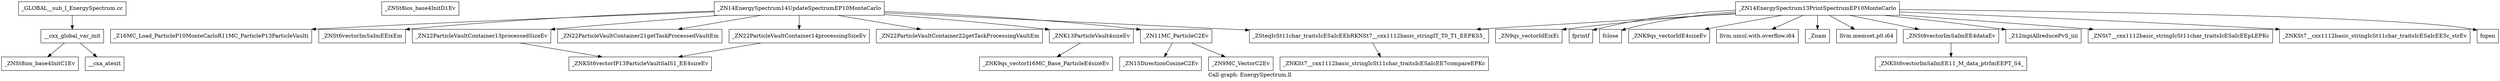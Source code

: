 digraph "Call graph: EnergySpectrum.ll" {
	label="Call graph: EnergySpectrum.ll";

	Node0x55eb66153370 [shape=record,label="{__cxx_global_var_init}"];
	Node0x55eb66153370 -> Node0x55eb66146210;
	Node0x55eb66153370 -> Node0x55eb66150c70;
	Node0x55eb66146210 [shape=record,label="{_ZNSt8ios_base4InitC1Ev}"];
	Node0x55eb66142600 [shape=record,label="{_ZNSt8ios_base4InitD1Ev}"];
	Node0x55eb66150c70 [shape=record,label="{__cxa_atexit}"];
	Node0x55eb661420e0 [shape=record,label="{_ZN14EnergySpectrum14UpdateSpectrumEP10MonteCarlo}"];
	Node0x55eb661420e0 -> Node0x55eb66140130;
	Node0x55eb661420e0 -> Node0x55eb6613fe50;
	Node0x55eb661420e0 -> Node0x55eb66140fc0;
	Node0x55eb661420e0 -> Node0x55eb66141030;
	Node0x55eb661420e0 -> Node0x55eb66140230;
	Node0x55eb661420e0 -> Node0x55eb66142580;
	Node0x55eb661420e0 -> Node0x55eb6613ece0;
	Node0x55eb661420e0 -> Node0x55eb66142b50;
	Node0x55eb661420e0 -> Node0x55eb6614d0a0;
	Node0x55eb66140230 [shape=record,label="{_ZN11MC_ParticleC2Ev}"];
	Node0x55eb66140230 -> Node0x55eb6614e520;
	Node0x55eb66140230 -> Node0x55eb6613eb60;
	Node0x55eb66140130 [shape=record,label="{_ZSteqIcSt11char_traitsIcESaIcEEbRKNSt7__cxx1112basic_stringIT_T0_T1_EEPKS5_}"];
	Node0x55eb66140130 -> Node0x55eb661644f0;
	Node0x55eb6613fe50 [shape=record,label="{_ZN22ParticleVaultContainer14processingSizeEv}"];
	Node0x55eb6613fe50 -> Node0x55eb66164250;
	Node0x55eb66140fc0 [shape=record,label="{_ZN22ParticleVaultContainer22getTaskProcessingVaultEm}"];
	Node0x55eb66141030 [shape=record,label="{_ZNK13ParticleVault4sizeEv}"];
	Node0x55eb66141030 -> Node0x55eb66150790;
	Node0x55eb66146a40 [shape=record,label="{_ZNK9qs_vectorIdE4sizeEv}"];
	Node0x55eb66146db0 [shape=record,label="{llvm.umul.with.overflow.i64}"];
	Node0x55eb66142580 [shape=record,label="{_Z16MC_Load_ParticleP10MonteCarloR11MC_ParticleP13ParticleVaulti}"];
	Node0x55eb6613ece0 [shape=record,label="{_ZNSt6vectorImSaImEEixEm}"];
	Node0x55eb66142b50 [shape=record,label="{_ZN22ParticleVaultContainer13processedSizeEv}"];
	Node0x55eb66142b50 -> Node0x55eb66164250;
	Node0x55eb6614d0a0 [shape=record,label="{_ZN22ParticleVaultContainer21getTaskProcessedVaultEm}"];
	Node0x55eb66145d80 [shape=record,label="{_ZN14EnergySpectrum13PrintSpectrumEP10MonteCarlo}"];
	Node0x55eb66145d80 -> Node0x55eb66140130;
	Node0x55eb66145d80 -> Node0x55eb66146a40;
	Node0x55eb66145d80 -> Node0x55eb66146db0;
	Node0x55eb66145d80 -> Node0x55eb661492d0;
	Node0x55eb66145d80 -> Node0x55eb6614b2e0;
	Node0x55eb66145d80 -> Node0x55eb6614bd00;
	Node0x55eb66145d80 -> Node0x55eb6614c4e0;
	Node0x55eb66145d80 -> Node0x55eb6614e600;
	Node0x55eb66145d80 -> Node0x55eb6614f680;
	Node0x55eb66145d80 -> Node0x55eb6614fd20;
	Node0x55eb66145d80 -> Node0x55eb66151000;
	Node0x55eb66145d80 -> Node0x55eb66151ff0;
	Node0x55eb66145d80 -> Node0x55eb66152c30;
	Node0x55eb661492d0 [shape=record,label="{_Znam}"];
	Node0x55eb6614b2e0 [shape=record,label="{llvm.memset.p0.i64}"];
	Node0x55eb6614c4e0 [shape=record,label="{_Z12mpiAllreducePvS_iiii}"];
	Node0x55eb6614bd00 [shape=record,label="{_ZNSt6vectorImSaImEE4dataEv}"];
	Node0x55eb6614bd00 -> Node0x55eb66153990;
	Node0x55eb6614e600 [shape=record,label="{_ZNSt7__cxx1112basic_stringIcSt11char_traitsIcESaIcEEpLEPKc}"];
	Node0x55eb6614fd20 [shape=record,label="{fopen}"];
	Node0x55eb6614f680 [shape=record,label="{_ZNKSt7__cxx1112basic_stringIcSt11char_traitsIcESaIcEE5c_strEv}"];
	Node0x55eb66151ff0 [shape=record,label="{fprintf}"];
	Node0x55eb66151000 [shape=record,label="{_ZN9qs_vectorIdEixEi}"];
	Node0x55eb66152c30 [shape=record,label="{fclose}"];
	Node0x55eb66164250 [shape=record,label="{_ZNKSt6vectorIP13ParticleVaultSaIS1_EE4sizeEv}"];
	Node0x55eb66150790 [shape=record,label="{_ZNK9qs_vectorI16MC_Base_ParticleE4sizeEv}"];
	Node0x55eb6614e520 [shape=record,label="{_ZN9MC_VectorC2Ev}"];
	Node0x55eb6613eb60 [shape=record,label="{_ZN15DirectionCosineC2Ev}"];
	Node0x55eb661644f0 [shape=record,label="{_ZNKSt7__cxx1112basic_stringIcSt11char_traitsIcESaIcEE7compareEPKc}"];
	Node0x55eb66153990 [shape=record,label="{_ZNKSt6vectorImSaImEE11_M_data_ptrImEEPT_S4_}"];
	Node0x55eb66159940 [shape=record,label="{_GLOBAL__sub_I_EnergySpectrum.cc}"];
	Node0x55eb66159940 -> Node0x55eb66153370;
}
